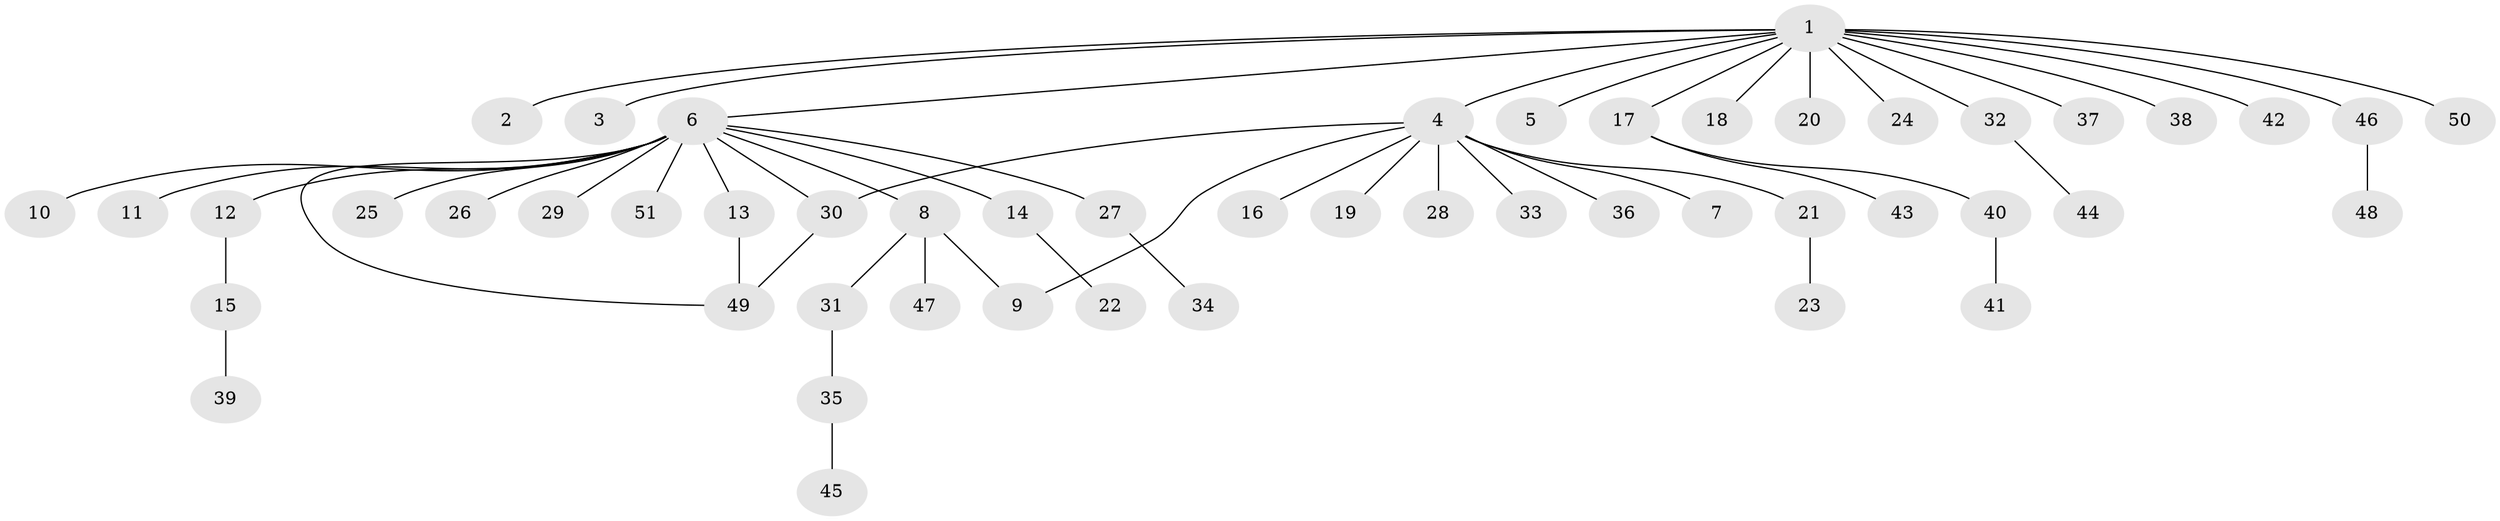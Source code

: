 // Generated by graph-tools (version 1.1) at 2025/01/03/09/25 03:01:50]
// undirected, 51 vertices, 54 edges
graph export_dot {
graph [start="1"]
  node [color=gray90,style=filled];
  1;
  2;
  3;
  4;
  5;
  6;
  7;
  8;
  9;
  10;
  11;
  12;
  13;
  14;
  15;
  16;
  17;
  18;
  19;
  20;
  21;
  22;
  23;
  24;
  25;
  26;
  27;
  28;
  29;
  30;
  31;
  32;
  33;
  34;
  35;
  36;
  37;
  38;
  39;
  40;
  41;
  42;
  43;
  44;
  45;
  46;
  47;
  48;
  49;
  50;
  51;
  1 -- 2;
  1 -- 3;
  1 -- 4;
  1 -- 5;
  1 -- 6;
  1 -- 17;
  1 -- 18;
  1 -- 20;
  1 -- 24;
  1 -- 32;
  1 -- 37;
  1 -- 38;
  1 -- 42;
  1 -- 46;
  1 -- 50;
  4 -- 7;
  4 -- 9;
  4 -- 16;
  4 -- 19;
  4 -- 21;
  4 -- 28;
  4 -- 30;
  4 -- 33;
  4 -- 36;
  6 -- 8;
  6 -- 10;
  6 -- 11;
  6 -- 12;
  6 -- 13;
  6 -- 14;
  6 -- 25;
  6 -- 26;
  6 -- 27;
  6 -- 29;
  6 -- 30;
  6 -- 49;
  6 -- 51;
  8 -- 9;
  8 -- 31;
  8 -- 47;
  12 -- 15;
  13 -- 49;
  14 -- 22;
  15 -- 39;
  17 -- 40;
  17 -- 43;
  21 -- 23;
  27 -- 34;
  30 -- 49;
  31 -- 35;
  32 -- 44;
  35 -- 45;
  40 -- 41;
  46 -- 48;
}
